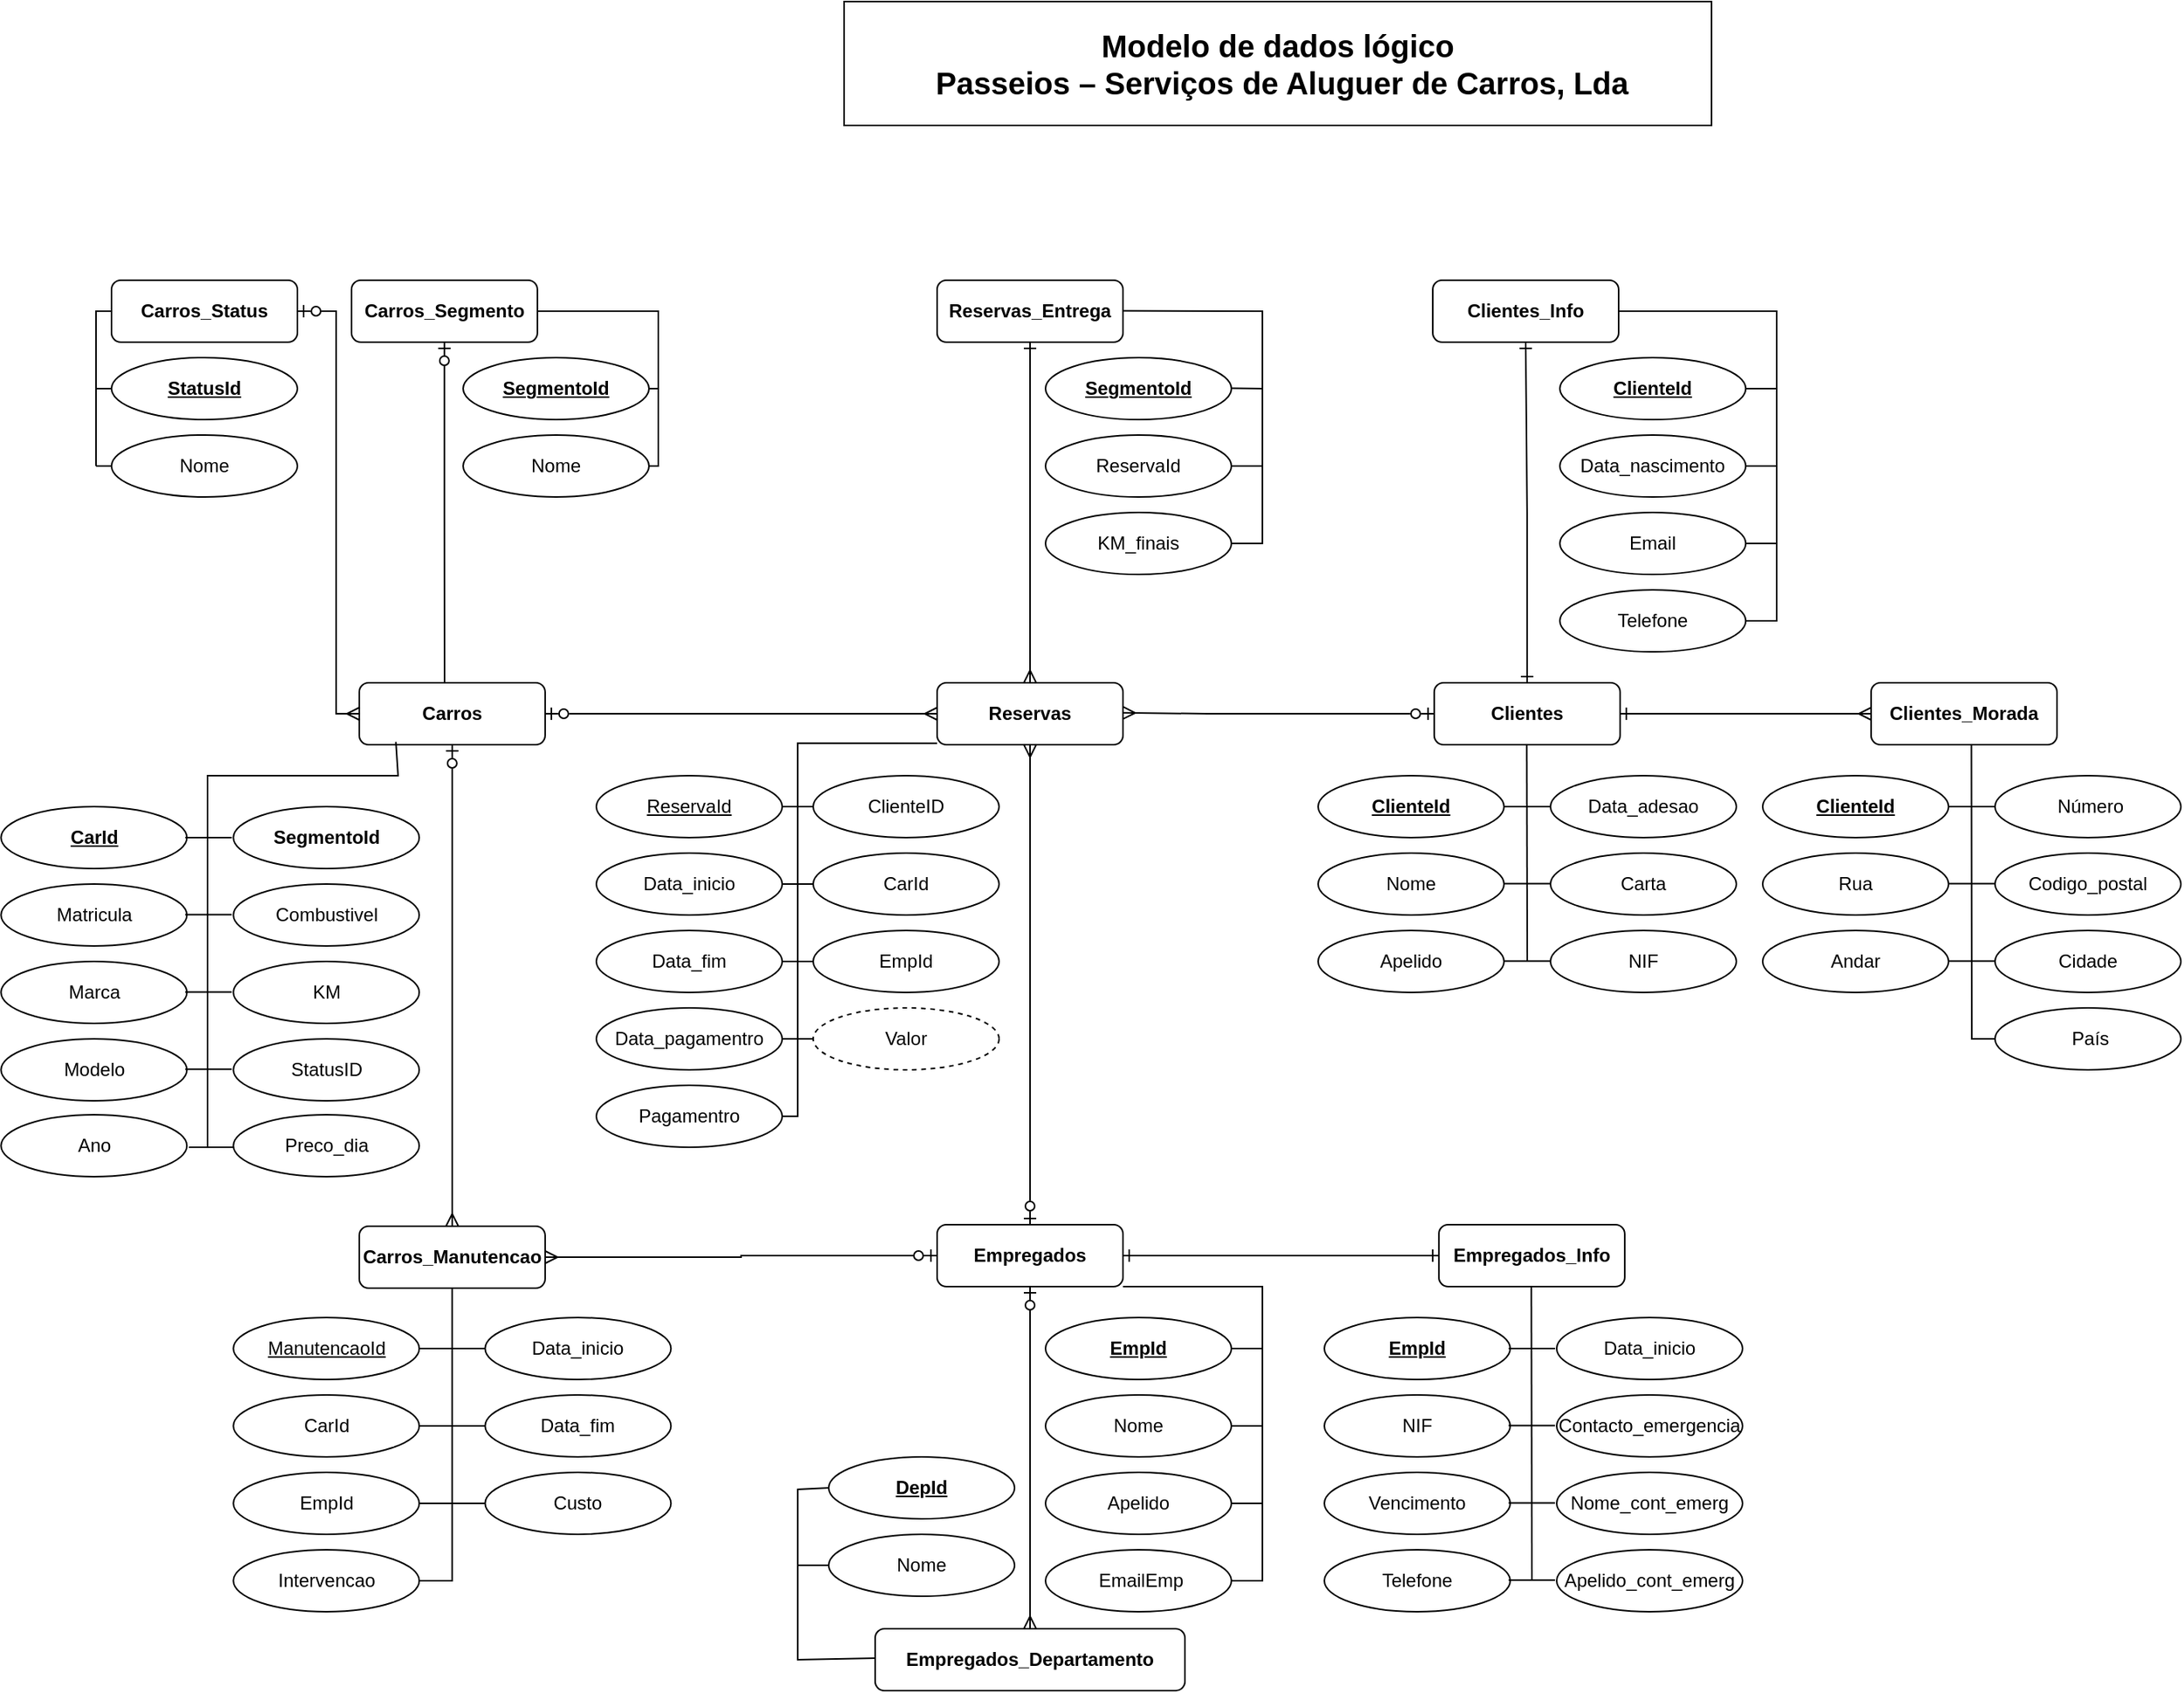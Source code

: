 <mxfile version="24.7.17">
  <diagram name="Page-1" id="ShuaSudeg9hR4NvFuHb4">
    <mxGraphModel dx="2206" dy="1286" grid="1" gridSize="10" guides="1" tooltips="1" connect="1" arrows="1" fold="1" page="1" pageScale="1" pageWidth="850" pageHeight="1100" math="0" shadow="0">
      <root>
        <mxCell id="0" />
        <mxCell id="1" parent="0" />
        <mxCell id="asSUr_-GE05iVPSnQASm-1" style="edgeStyle=orthogonalEdgeStyle;rounded=0;orthogonalLoop=1;jettySize=auto;html=1;endArrow=ERzeroToOne;endFill=0;startArrow=ERmany;startFill=0;" edge="1" parent="1" source="asSUr_-GE05iVPSnQASm-2" target="asSUr_-GE05iVPSnQASm-8">
          <mxGeometry relative="1" as="geometry" />
        </mxCell>
        <mxCell id="asSUr_-GE05iVPSnQASm-2" value="&lt;span style=&quot;font-weight: 700; text-wrap: nowrap;&quot;&gt;Carros_Manutencao&lt;/span&gt;" style="rounded=1;whiteSpace=wrap;html=1;" vertex="1" parent="1">
          <mxGeometry x="266.94" y="791" width="120" height="40" as="geometry" />
        </mxCell>
        <mxCell id="asSUr_-GE05iVPSnQASm-4" value="&lt;span style=&quot;font-weight: 700; text-wrap: nowrap;&quot;&gt;Carros_Status&lt;/span&gt;" style="rounded=1;whiteSpace=wrap;html=1;" vertex="1" parent="1">
          <mxGeometry x="107" y="180" width="120" height="40" as="geometry" />
        </mxCell>
        <mxCell id="asSUr_-GE05iVPSnQASm-5" style="edgeStyle=orthogonalEdgeStyle;rounded=0;orthogonalLoop=1;jettySize=auto;html=1;entryX=0.459;entryY=0.25;entryDx=0;entryDy=0;startArrow=ERzeroToOne;startFill=0;endArrow=ERmany;endFill=0;entryPerimeter=0;" edge="1" parent="1" source="asSUr_-GE05iVPSnQASm-6" target="asSUr_-GE05iVPSnQASm-8">
          <mxGeometry relative="1" as="geometry">
            <mxPoint x="346.94" y="330" as="targetPoint" />
          </mxGeometry>
        </mxCell>
        <mxCell id="asSUr_-GE05iVPSnQASm-6" value="&lt;span style=&quot;font-weight: 700; text-wrap: nowrap;&quot;&gt;Carros_Segmento&lt;/span&gt;" style="rounded=1;whiteSpace=wrap;html=1;" vertex="1" parent="1">
          <mxGeometry x="261.94" y="180" width="120" height="40" as="geometry" />
        </mxCell>
        <mxCell id="asSUr_-GE05iVPSnQASm-7" style="edgeStyle=orthogonalEdgeStyle;rounded=0;orthogonalLoop=1;jettySize=auto;html=1;entryX=0;entryY=0.5;entryDx=0;entryDy=0;startArrow=ERzeroToOne;startFill=0;endArrow=ERmany;endFill=0;" edge="1" parent="1" source="asSUr_-GE05iVPSnQASm-8" target="asSUr_-GE05iVPSnQASm-10">
          <mxGeometry relative="1" as="geometry" />
        </mxCell>
        <mxCell id="asSUr_-GE05iVPSnQASm-8" value="&lt;span style=&quot;font-weight: 700; text-wrap: nowrap;&quot;&gt;Carros&lt;/span&gt;" style="rounded=1;whiteSpace=wrap;html=1;" vertex="1" parent="1">
          <mxGeometry x="266.94" y="440" width="120" height="40" as="geometry" />
        </mxCell>
        <mxCell id="asSUr_-GE05iVPSnQASm-9" style="edgeStyle=orthogonalEdgeStyle;rounded=0;orthogonalLoop=1;jettySize=auto;html=1;endArrow=ERone;endFill=0;startArrow=ERmany;startFill=0;" edge="1" parent="1" source="asSUr_-GE05iVPSnQASm-10" target="asSUr_-GE05iVPSnQASm-11">
          <mxGeometry relative="1" as="geometry" />
        </mxCell>
        <mxCell id="asSUr_-GE05iVPSnQASm-10" value="&lt;span style=&quot;font-weight: 700; text-wrap: nowrap;&quot;&gt;Reservas&lt;/span&gt;" style="rounded=1;whiteSpace=wrap;html=1;" vertex="1" parent="1">
          <mxGeometry x="640" y="440" width="120" height="40" as="geometry" />
        </mxCell>
        <mxCell id="asSUr_-GE05iVPSnQASm-11" value="&lt;span style=&quot;font-weight: 700; text-wrap: nowrap;&quot;&gt;Reservas_Entrega&lt;/span&gt;" style="rounded=1;whiteSpace=wrap;html=1;" vertex="1" parent="1">
          <mxGeometry x="640" y="180" width="120" height="40" as="geometry" />
        </mxCell>
        <mxCell id="asSUr_-GE05iVPSnQASm-134" style="edgeStyle=orthogonalEdgeStyle;rounded=0;orthogonalLoop=1;jettySize=auto;html=1;entryX=1;entryY=0.5;entryDx=0;entryDy=0;endArrow=none;endFill=0;exitX=1;exitY=0.5;exitDx=0;exitDy=0;" edge="1" parent="1" source="asSUr_-GE05iVPSnQASm-12" target="asSUr_-GE05iVPSnQASm-33">
          <mxGeometry relative="1" as="geometry">
            <mxPoint x="1192.06" y="400.02" as="targetPoint" />
            <mxPoint x="1087" y="199.986" as="sourcePoint" />
            <Array as="points">
              <mxPoint x="1182.06" y="200" />
              <mxPoint x="1182.06" y="400" />
            </Array>
          </mxGeometry>
        </mxCell>
        <mxCell id="asSUr_-GE05iVPSnQASm-12" value="&lt;span style=&quot;font-weight: 700; text-wrap: nowrap;&quot;&gt;Clientes_Info&lt;/span&gt;" style="rounded=1;whiteSpace=wrap;html=1;" vertex="1" parent="1">
          <mxGeometry x="960" y="180" width="120" height="40" as="geometry" />
        </mxCell>
        <mxCell id="asSUr_-GE05iVPSnQASm-13" value="&lt;span style=&quot;font-weight: 700; text-wrap: nowrap;&quot;&gt;Clientes_Morada&lt;/span&gt;" style="rounded=1;whiteSpace=wrap;html=1;" vertex="1" parent="1">
          <mxGeometry x="1243" y="440" width="120" height="40" as="geometry" />
        </mxCell>
        <mxCell id="asSUr_-GE05iVPSnQASm-14" style="edgeStyle=orthogonalEdgeStyle;rounded=0;orthogonalLoop=1;jettySize=auto;html=1;entryX=0.5;entryY=1;entryDx=0;entryDy=0;startArrow=ERone;startFill=0;endArrow=ERone;endFill=0;" edge="1" parent="1" source="asSUr_-GE05iVPSnQASm-17" target="asSUr_-GE05iVPSnQASm-12">
          <mxGeometry relative="1" as="geometry" />
        </mxCell>
        <mxCell id="asSUr_-GE05iVPSnQASm-15" style="edgeStyle=orthogonalEdgeStyle;rounded=0;orthogonalLoop=1;jettySize=auto;html=1;entryX=0;entryY=0.5;entryDx=0;entryDy=0;startArrow=ERone;startFill=0;endArrow=ERmany;endFill=0;" edge="1" parent="1" source="asSUr_-GE05iVPSnQASm-17" target="asSUr_-GE05iVPSnQASm-13">
          <mxGeometry relative="1" as="geometry" />
        </mxCell>
        <mxCell id="asSUr_-GE05iVPSnQASm-16" value="" style="edgeStyle=orthogonalEdgeStyle;rounded=0;orthogonalLoop=1;jettySize=auto;html=1;endArrow=ERmany;endFill=0;startArrow=ERzeroToOne;startFill=0;exitX=0;exitY=0.5;exitDx=0;exitDy=0;" edge="1" parent="1" source="asSUr_-GE05iVPSnQASm-17">
          <mxGeometry relative="1" as="geometry">
            <Array as="points">
              <mxPoint x="815" y="460" />
            </Array>
            <mxPoint x="959.94" y="459.41" as="sourcePoint" />
            <mxPoint x="759.94" y="459.41" as="targetPoint" />
          </mxGeometry>
        </mxCell>
        <mxCell id="asSUr_-GE05iVPSnQASm-17" value="&lt;span style=&quot;font-weight: 700; text-wrap: nowrap;&quot;&gt;Clientes&lt;/span&gt;" style="rounded=1;whiteSpace=wrap;html=1;" vertex="1" parent="1">
          <mxGeometry x="960.94" y="440" width="120" height="40" as="geometry" />
        </mxCell>
        <mxCell id="asSUr_-GE05iVPSnQASm-18" style="edgeStyle=orthogonalEdgeStyle;rounded=0;orthogonalLoop=1;jettySize=auto;html=1;endArrow=ERzeroToOne;endFill=0;startArrow=ERmany;startFill=0;" edge="1" parent="1" source="asSUr_-GE05iVPSnQASm-19" target="asSUr_-GE05iVPSnQASm-24">
          <mxGeometry relative="1" as="geometry" />
        </mxCell>
        <mxCell id="asSUr_-GE05iVPSnQASm-19" value="&lt;span style=&quot;font-weight: 700; text-wrap: nowrap;&quot;&gt;Empregados_Departamento&lt;/span&gt;" style="rounded=1;whiteSpace=wrap;html=1;" vertex="1" parent="1">
          <mxGeometry x="600" y="1051" width="200" height="40" as="geometry" />
        </mxCell>
        <mxCell id="asSUr_-GE05iVPSnQASm-20" value="&lt;span style=&quot;font-weight: 700; text-wrap: nowrap;&quot;&gt;Empregados_Info&lt;/span&gt;" style="rounded=1;whiteSpace=wrap;html=1;" vertex="1" parent="1">
          <mxGeometry x="963.94" y="790" width="120" height="40" as="geometry" />
        </mxCell>
        <mxCell id="asSUr_-GE05iVPSnQASm-21" style="edgeStyle=orthogonalEdgeStyle;rounded=0;orthogonalLoop=1;jettySize=auto;html=1;startArrow=ERzeroToOne;startFill=0;endArrow=ERmany;endFill=0;" edge="1" parent="1" source="asSUr_-GE05iVPSnQASm-24" target="asSUr_-GE05iVPSnQASm-10">
          <mxGeometry relative="1" as="geometry" />
        </mxCell>
        <mxCell id="asSUr_-GE05iVPSnQASm-22" style="edgeStyle=orthogonalEdgeStyle;rounded=0;orthogonalLoop=1;jettySize=auto;html=1;startArrow=ERzeroToOne;startFill=0;endArrow=ERmany;endFill=0;" edge="1" parent="1" source="asSUr_-GE05iVPSnQASm-24" target="asSUr_-GE05iVPSnQASm-2">
          <mxGeometry relative="1" as="geometry" />
        </mxCell>
        <mxCell id="asSUr_-GE05iVPSnQASm-23" style="edgeStyle=orthogonalEdgeStyle;rounded=0;orthogonalLoop=1;jettySize=auto;html=1;entryX=0;entryY=0.5;entryDx=0;entryDy=0;startArrow=ERone;startFill=0;endArrow=ERone;endFill=0;" edge="1" parent="1" source="asSUr_-GE05iVPSnQASm-24" target="asSUr_-GE05iVPSnQASm-20">
          <mxGeometry relative="1" as="geometry" />
        </mxCell>
        <mxCell id="asSUr_-GE05iVPSnQASm-24" value="&lt;span style=&quot;font-weight: 700; text-wrap: nowrap;&quot;&gt;Empregados&lt;/span&gt;" style="rounded=1;whiteSpace=wrap;html=1;" vertex="1" parent="1">
          <mxGeometry x="640" y="790" width="120" height="40" as="geometry" />
        </mxCell>
        <mxCell id="asSUr_-GE05iVPSnQASm-25" value="&lt;b&gt;&lt;font style=&quot;font-size: 20px;&quot;&gt;Modelo de dados lógico&lt;/font&gt;&lt;/b&gt;&lt;div&gt;&lt;b&gt;&lt;font style=&quot;font-size: 20px;&quot;&gt;&amp;nbsp;Passeios – Serviços de Aluguer de Carros, Lda&lt;/font&gt;&lt;/b&gt;&lt;/div&gt;" style="rounded=0;whiteSpace=wrap;html=1;" vertex="1" parent="1">
          <mxGeometry x="579.94" width="560" height="80" as="geometry" />
        </mxCell>
        <mxCell id="asSUr_-GE05iVPSnQASm-29" value="" style="endArrow=ERmany;html=1;rounded=0;startArrow=ERzeroToOne;startFill=0;endFill=0;exitX=1;exitY=0.5;exitDx=0;exitDy=0;entryX=0;entryY=0.5;entryDx=0;entryDy=0;" edge="1" parent="1" source="asSUr_-GE05iVPSnQASm-4" target="asSUr_-GE05iVPSnQASm-8">
          <mxGeometry relative="1" as="geometry">
            <mxPoint x="222" y="459" as="sourcePoint" />
            <mxPoint x="272" y="436" as="targetPoint" />
            <Array as="points">
              <mxPoint x="252" y="200" />
              <mxPoint x="252" y="360" />
              <mxPoint x="252" y="430" />
              <mxPoint x="252" y="460" />
            </Array>
          </mxGeometry>
        </mxCell>
        <mxCell id="asSUr_-GE05iVPSnQASm-135" style="edgeStyle=orthogonalEdgeStyle;rounded=0;orthogonalLoop=1;jettySize=auto;html=1;endArrow=none;endFill=0;" edge="1" parent="1" source="asSUr_-GE05iVPSnQASm-30">
          <mxGeometry relative="1" as="geometry">
            <mxPoint x="1182.06" y="250.02" as="targetPoint" />
          </mxGeometry>
        </mxCell>
        <mxCell id="asSUr_-GE05iVPSnQASm-30" value="&lt;span style=&quot;font-weight: 700; text-align: left;&quot;&gt;ClienteId&lt;/span&gt;" style="ellipse;whiteSpace=wrap;html=1;align=center;fontStyle=4;" vertex="1" parent="1">
          <mxGeometry x="1042.06" y="230.02" width="120" height="40" as="geometry" />
        </mxCell>
        <mxCell id="asSUr_-GE05iVPSnQASm-136" style="edgeStyle=orthogonalEdgeStyle;rounded=0;orthogonalLoop=1;jettySize=auto;html=1;endArrow=none;endFill=0;" edge="1" parent="1" source="asSUr_-GE05iVPSnQASm-31">
          <mxGeometry relative="1" as="geometry">
            <mxPoint x="1182.06" y="300.02" as="targetPoint" />
          </mxGeometry>
        </mxCell>
        <mxCell id="asSUr_-GE05iVPSnQASm-31" value="&lt;span style=&quot;text-align: left;&quot;&gt;Data_nascimento&lt;/span&gt;" style="ellipse;whiteSpace=wrap;html=1;align=center;" vertex="1" parent="1">
          <mxGeometry x="1042.06" y="280.02" width="120" height="40" as="geometry" />
        </mxCell>
        <mxCell id="asSUr_-GE05iVPSnQASm-137" style="edgeStyle=orthogonalEdgeStyle;rounded=0;orthogonalLoop=1;jettySize=auto;html=1;endArrow=none;endFill=0;" edge="1" parent="1" source="asSUr_-GE05iVPSnQASm-32">
          <mxGeometry relative="1" as="geometry">
            <mxPoint x="1182.06" y="350.02" as="targetPoint" />
          </mxGeometry>
        </mxCell>
        <mxCell id="asSUr_-GE05iVPSnQASm-32" value="&lt;span style=&quot;text-align: left;&quot;&gt;Email&lt;/span&gt;" style="ellipse;whiteSpace=wrap;html=1;align=center;" vertex="1" parent="1">
          <mxGeometry x="1042.06" y="330.02" width="120" height="40" as="geometry" />
        </mxCell>
        <mxCell id="asSUr_-GE05iVPSnQASm-33" value="&lt;span style=&quot;text-align: left;&quot;&gt;Telefone&lt;/span&gt;" style="ellipse;whiteSpace=wrap;html=1;align=center;" vertex="1" parent="1">
          <mxGeometry x="1042.06" y="380.02" width="120" height="40" as="geometry" />
        </mxCell>
        <mxCell id="asSUr_-GE05iVPSnQASm-34" value="&lt;span style=&quot;font-weight: 700; text-align: left;&quot;&gt;ClienteId&lt;/span&gt;" style="ellipse;whiteSpace=wrap;html=1;align=center;fontStyle=4;" vertex="1" parent="1">
          <mxGeometry x="886" y="500" width="120" height="40" as="geometry" />
        </mxCell>
        <mxCell id="asSUr_-GE05iVPSnQASm-35" value="&lt;span style=&quot;text-align: left;&quot;&gt;Nome&lt;/span&gt;" style="ellipse;whiteSpace=wrap;html=1;align=center;" vertex="1" parent="1">
          <mxGeometry x="886" y="550" width="120" height="40" as="geometry" />
        </mxCell>
        <mxCell id="asSUr_-GE05iVPSnQASm-36" value="&lt;span style=&quot;text-align: left;&quot;&gt;Apelido&lt;/span&gt;" style="ellipse;whiteSpace=wrap;html=1;align=center;" vertex="1" parent="1">
          <mxGeometry x="886" y="600" width="120" height="40" as="geometry" />
        </mxCell>
        <mxCell id="asSUr_-GE05iVPSnQASm-37" value="&lt;span style=&quot;text-align: left;&quot;&gt;NIF&lt;/span&gt;" style="ellipse;whiteSpace=wrap;html=1;align=center;" vertex="1" parent="1">
          <mxGeometry x="1036" y="600" width="120" height="40" as="geometry" />
        </mxCell>
        <mxCell id="asSUr_-GE05iVPSnQASm-38" value="&lt;span style=&quot;text-align: left;&quot;&gt;Carta&lt;/span&gt;" style="ellipse;whiteSpace=wrap;html=1;align=center;" vertex="1" parent="1">
          <mxGeometry x="1036" y="550" width="120" height="40" as="geometry" />
        </mxCell>
        <mxCell id="asSUr_-GE05iVPSnQASm-39" value="&lt;span style=&quot;text-align: left;&quot;&gt;Data_adesao&lt;/span&gt;" style="ellipse;whiteSpace=wrap;html=1;align=center;" vertex="1" parent="1">
          <mxGeometry x="1036" y="500" width="120" height="40" as="geometry" />
        </mxCell>
        <mxCell id="asSUr_-GE05iVPSnQASm-45" value="&lt;span style=&quot;font-weight: 700; text-align: left;&quot;&gt;ClienteId&lt;/span&gt;" style="ellipse;whiteSpace=wrap;html=1;align=center;fontStyle=4;" vertex="1" parent="1">
          <mxGeometry x="1173" y="500" width="120" height="40" as="geometry" />
        </mxCell>
        <mxCell id="asSUr_-GE05iVPSnQASm-46" value="&lt;span style=&quot;text-align: left;&quot;&gt;Rua&lt;/span&gt;" style="ellipse;whiteSpace=wrap;html=1;align=center;" vertex="1" parent="1">
          <mxGeometry x="1173" y="550" width="120" height="40" as="geometry" />
        </mxCell>
        <mxCell id="asSUr_-GE05iVPSnQASm-47" value="&lt;span style=&quot;text-align: left;&quot;&gt;&amp;nbsp;Número&lt;/span&gt;" style="ellipse;whiteSpace=wrap;html=1;align=center;" vertex="1" parent="1">
          <mxGeometry x="1323" y="500" width="120" height="40" as="geometry" />
        </mxCell>
        <mxCell id="asSUr_-GE05iVPSnQASm-48" value="&lt;span style=&quot;text-align: left;&quot;&gt;Andar&lt;/span&gt;" style="ellipse;whiteSpace=wrap;html=1;align=center;" vertex="1" parent="1">
          <mxGeometry x="1173" y="600" width="120" height="40" as="geometry" />
        </mxCell>
        <mxCell id="asSUr_-GE05iVPSnQASm-49" value="&lt;span style=&quot;text-align: left;&quot;&gt;Codigo_postal&lt;/span&gt;" style="ellipse;whiteSpace=wrap;html=1;align=center;" vertex="1" parent="1">
          <mxGeometry x="1323" y="550" width="120" height="40" as="geometry" />
        </mxCell>
        <mxCell id="asSUr_-GE05iVPSnQASm-50" value="&lt;span style=&quot;text-align: left;&quot;&gt;Cidade&lt;/span&gt;" style="ellipse;whiteSpace=wrap;html=1;align=center;" vertex="1" parent="1">
          <mxGeometry x="1323" y="600" width="120" height="40" as="geometry" />
        </mxCell>
        <mxCell id="asSUr_-GE05iVPSnQASm-51" value="&lt;span style=&quot;text-align: left;&quot;&gt;&amp;nbsp;País&lt;/span&gt;" style="ellipse;whiteSpace=wrap;html=1;align=center;" vertex="1" parent="1">
          <mxGeometry x="1323" y="650" width="120" height="40" as="geometry" />
        </mxCell>
        <mxCell id="asSUr_-GE05iVPSnQASm-103" style="edgeStyle=orthogonalEdgeStyle;rounded=0;orthogonalLoop=1;jettySize=auto;html=1;endArrow=none;endFill=0;" edge="1" parent="1" source="asSUr_-GE05iVPSnQASm-52">
          <mxGeometry relative="1" as="geometry">
            <mxPoint x="850" y="870" as="targetPoint" />
          </mxGeometry>
        </mxCell>
        <mxCell id="asSUr_-GE05iVPSnQASm-52" value="&lt;span style=&quot;font-weight: 700; text-align: left;&quot;&gt;EmpId&lt;/span&gt;" style="ellipse;whiteSpace=wrap;html=1;align=center;fontStyle=4;" vertex="1" parent="1">
          <mxGeometry x="710" y="850" width="120" height="40" as="geometry" />
        </mxCell>
        <mxCell id="asSUr_-GE05iVPSnQASm-104" style="edgeStyle=orthogonalEdgeStyle;rounded=0;orthogonalLoop=1;jettySize=auto;html=1;endArrow=none;endFill=0;" edge="1" parent="1" source="asSUr_-GE05iVPSnQASm-53">
          <mxGeometry relative="1" as="geometry">
            <mxPoint x="850" y="920" as="targetPoint" />
          </mxGeometry>
        </mxCell>
        <mxCell id="asSUr_-GE05iVPSnQASm-53" value="&lt;span style=&quot;text-align: left;&quot;&gt;Nome&lt;/span&gt;" style="ellipse;whiteSpace=wrap;html=1;align=center;" vertex="1" parent="1">
          <mxGeometry x="710" y="900" width="120" height="40" as="geometry" />
        </mxCell>
        <mxCell id="asSUr_-GE05iVPSnQASm-105" style="edgeStyle=orthogonalEdgeStyle;rounded=0;orthogonalLoop=1;jettySize=auto;html=1;endArrow=none;endFill=0;" edge="1" parent="1" source="asSUr_-GE05iVPSnQASm-54">
          <mxGeometry relative="1" as="geometry">
            <mxPoint x="850" y="970" as="targetPoint" />
          </mxGeometry>
        </mxCell>
        <mxCell id="asSUr_-GE05iVPSnQASm-54" value="&lt;span style=&quot;text-align: left;&quot;&gt;Apelido&lt;/span&gt;" style="ellipse;whiteSpace=wrap;html=1;align=center;" vertex="1" parent="1">
          <mxGeometry x="710" y="950" width="120" height="40" as="geometry" />
        </mxCell>
        <mxCell id="asSUr_-GE05iVPSnQASm-55" value="&lt;span style=&quot;text-align: left;&quot;&gt;&amp;nbsp;EmailEmp&lt;/span&gt;" style="ellipse;whiteSpace=wrap;html=1;align=center;" vertex="1" parent="1">
          <mxGeometry x="710" y="1000" width="120" height="40" as="geometry" />
        </mxCell>
        <mxCell id="asSUr_-GE05iVPSnQASm-58" value="&lt;span style=&quot;font-weight: 700; text-align: left;&quot;&gt;EmpId&lt;/span&gt;" style="ellipse;whiteSpace=wrap;html=1;align=center;fontStyle=4;" vertex="1" parent="1">
          <mxGeometry x="890" y="850" width="120" height="40" as="geometry" />
        </mxCell>
        <mxCell id="asSUr_-GE05iVPSnQASm-59" value="&lt;span style=&quot;text-align: left;&quot;&gt;NIF&lt;/span&gt;" style="ellipse;whiteSpace=wrap;html=1;align=center;" vertex="1" parent="1">
          <mxGeometry x="890" y="900" width="120" height="40" as="geometry" />
        </mxCell>
        <mxCell id="asSUr_-GE05iVPSnQASm-60" value="&lt;span style=&quot;text-align: left;&quot;&gt;Vencimento&lt;/span&gt;" style="ellipse;whiteSpace=wrap;html=1;align=center;" vertex="1" parent="1">
          <mxGeometry x="890" y="950" width="120" height="40" as="geometry" />
        </mxCell>
        <mxCell id="asSUr_-GE05iVPSnQASm-61" value="&lt;span style=&quot;text-align: left;&quot;&gt;Telefone&lt;/span&gt;" style="ellipse;whiteSpace=wrap;html=1;align=center;" vertex="1" parent="1">
          <mxGeometry x="890" y="1000" width="120" height="40" as="geometry" />
        </mxCell>
        <mxCell id="asSUr_-GE05iVPSnQASm-62" value="&lt;span style=&quot;text-align: left;&quot;&gt;Data_inicio&lt;/span&gt;" style="ellipse;whiteSpace=wrap;html=1;align=center;" vertex="1" parent="1">
          <mxGeometry x="1040" y="850" width="120" height="40" as="geometry" />
        </mxCell>
        <mxCell id="asSUr_-GE05iVPSnQASm-63" value="&lt;span style=&quot;text-align: left;&quot;&gt;Contacto_emergencia&lt;/span&gt;" style="ellipse;whiteSpace=wrap;html=1;align=center;" vertex="1" parent="1">
          <mxGeometry x="1040" y="900" width="120" height="40" as="geometry" />
        </mxCell>
        <mxCell id="asSUr_-GE05iVPSnQASm-64" value="&lt;span style=&quot;text-align: left;&quot;&gt;Nome_cont_emerg&lt;/span&gt;" style="ellipse;whiteSpace=wrap;html=1;align=center;" vertex="1" parent="1">
          <mxGeometry x="1040" y="950" width="120" height="40" as="geometry" />
        </mxCell>
        <mxCell id="asSUr_-GE05iVPSnQASm-65" value="&lt;span style=&quot;text-align: left;&quot;&gt;Apelido_cont_emerg&lt;/span&gt;" style="ellipse;whiteSpace=wrap;html=1;align=center;" vertex="1" parent="1">
          <mxGeometry x="1040" y="1000" width="120" height="40" as="geometry" />
        </mxCell>
        <mxCell id="asSUr_-GE05iVPSnQASm-66" value="&lt;span style=&quot;font-weight: 700; text-align: left;&quot;&gt;DepId&lt;/span&gt;" style="ellipse;whiteSpace=wrap;html=1;align=center;fontStyle=4;" vertex="1" parent="1">
          <mxGeometry x="570.02" y="940" width="120" height="40" as="geometry" />
        </mxCell>
        <mxCell id="asSUr_-GE05iVPSnQASm-148" style="edgeStyle=orthogonalEdgeStyle;rounded=0;orthogonalLoop=1;jettySize=auto;html=1;endArrow=none;endFill=0;" edge="1" parent="1" source="asSUr_-GE05iVPSnQASm-67">
          <mxGeometry relative="1" as="geometry">
            <mxPoint x="550.02" y="1010" as="targetPoint" />
          </mxGeometry>
        </mxCell>
        <mxCell id="asSUr_-GE05iVPSnQASm-67" value="&lt;span style=&quot;text-align: left;&quot;&gt;Nome&lt;/span&gt;" style="ellipse;whiteSpace=wrap;html=1;align=center;" vertex="1" parent="1">
          <mxGeometry x="570.02" y="990" width="120" height="40" as="geometry" />
        </mxCell>
        <mxCell id="asSUr_-GE05iVPSnQASm-76" value="" style="endArrow=none;html=1;rounded=0;" edge="1" parent="1">
          <mxGeometry relative="1" as="geometry">
            <mxPoint x="1006" y="520" as="sourcePoint" />
            <mxPoint x="1036" y="520" as="targetPoint" />
            <Array as="points">
              <mxPoint x="1006" y="520" />
            </Array>
          </mxGeometry>
        </mxCell>
        <mxCell id="asSUr_-GE05iVPSnQASm-77" value="" style="endArrow=none;html=1;rounded=0;" edge="1" parent="1">
          <mxGeometry relative="1" as="geometry">
            <mxPoint x="1005.94" y="569.74" as="sourcePoint" />
            <mxPoint x="1035.94" y="569.74" as="targetPoint" />
            <Array as="points">
              <mxPoint x="1005.94" y="569.74" />
            </Array>
          </mxGeometry>
        </mxCell>
        <mxCell id="asSUr_-GE05iVPSnQASm-78" value="" style="endArrow=none;html=1;rounded=0;" edge="1" parent="1">
          <mxGeometry relative="1" as="geometry">
            <mxPoint x="1005.94" y="619.74" as="sourcePoint" />
            <mxPoint x="1035.94" y="619.74" as="targetPoint" />
            <Array as="points">
              <mxPoint x="1005.94" y="619.74" />
            </Array>
          </mxGeometry>
        </mxCell>
        <mxCell id="asSUr_-GE05iVPSnQASm-79" value="" style="endArrow=none;html=1;rounded=0;" edge="1" parent="1">
          <mxGeometry relative="1" as="geometry">
            <mxPoint x="1021" y="620" as="sourcePoint" />
            <mxPoint x="1020.68" y="480" as="targetPoint" />
          </mxGeometry>
        </mxCell>
        <mxCell id="asSUr_-GE05iVPSnQASm-80" value="" style="endArrow=none;html=1;rounded=0;" edge="1" parent="1">
          <mxGeometry relative="1" as="geometry">
            <mxPoint x="1293.06" y="520" as="sourcePoint" />
            <mxPoint x="1323.06" y="520" as="targetPoint" />
            <Array as="points">
              <mxPoint x="1293.06" y="520" />
            </Array>
          </mxGeometry>
        </mxCell>
        <mxCell id="asSUr_-GE05iVPSnQASm-81" value="" style="endArrow=none;html=1;rounded=0;" edge="1" parent="1">
          <mxGeometry relative="1" as="geometry">
            <mxPoint x="1293" y="569.74" as="sourcePoint" />
            <mxPoint x="1323" y="569.74" as="targetPoint" />
            <Array as="points">
              <mxPoint x="1293" y="569.74" />
            </Array>
          </mxGeometry>
        </mxCell>
        <mxCell id="asSUr_-GE05iVPSnQASm-82" value="" style="endArrow=none;html=1;rounded=0;" edge="1" parent="1">
          <mxGeometry relative="1" as="geometry">
            <mxPoint x="1293" y="619.74" as="sourcePoint" />
            <mxPoint x="1323" y="619.74" as="targetPoint" />
            <Array as="points">
              <mxPoint x="1293" y="619.74" />
            </Array>
          </mxGeometry>
        </mxCell>
        <mxCell id="asSUr_-GE05iVPSnQASm-83" value="" style="endArrow=none;html=1;rounded=0;exitX=0;exitY=0.5;exitDx=0;exitDy=0;" edge="1" parent="1" source="asSUr_-GE05iVPSnQASm-51">
          <mxGeometry relative="1" as="geometry">
            <mxPoint x="1308" y="660" as="sourcePoint" />
            <mxPoint x="1307.74" y="480" as="targetPoint" />
            <Array as="points">
              <mxPoint x="1308" y="670" />
            </Array>
          </mxGeometry>
        </mxCell>
        <mxCell id="asSUr_-GE05iVPSnQASm-96" value="" style="endArrow=none;html=1;rounded=0;" edge="1" parent="1">
          <mxGeometry relative="1" as="geometry">
            <mxPoint x="1008.97" y="870" as="sourcePoint" />
            <mxPoint x="1038.97" y="870" as="targetPoint" />
            <Array as="points">
              <mxPoint x="1008.97" y="870" />
            </Array>
          </mxGeometry>
        </mxCell>
        <mxCell id="asSUr_-GE05iVPSnQASm-97" value="" style="endArrow=none;html=1;rounded=0;" edge="1" parent="1">
          <mxGeometry relative="1" as="geometry">
            <mxPoint x="1008.91" y="919.74" as="sourcePoint" />
            <mxPoint x="1038.91" y="919.74" as="targetPoint" />
            <Array as="points">
              <mxPoint x="1008.91" y="919.74" />
            </Array>
          </mxGeometry>
        </mxCell>
        <mxCell id="asSUr_-GE05iVPSnQASm-98" value="" style="endArrow=none;html=1;rounded=0;" edge="1" parent="1">
          <mxGeometry relative="1" as="geometry">
            <mxPoint x="1008.91" y="969.74" as="sourcePoint" />
            <mxPoint x="1038.91" y="969.74" as="targetPoint" />
            <Array as="points">
              <mxPoint x="1008.91" y="969.74" />
            </Array>
          </mxGeometry>
        </mxCell>
        <mxCell id="asSUr_-GE05iVPSnQASm-99" value="" style="endArrow=none;html=1;rounded=0;" edge="1" parent="1">
          <mxGeometry relative="1" as="geometry">
            <mxPoint x="1024" y="1020" as="sourcePoint" />
            <mxPoint x="1023.65" y="830" as="targetPoint" />
          </mxGeometry>
        </mxCell>
        <mxCell id="asSUr_-GE05iVPSnQASm-101" value="" style="endArrow=none;html=1;rounded=0;" edge="1" parent="1">
          <mxGeometry relative="1" as="geometry">
            <mxPoint x="1008.94" y="1019.66" as="sourcePoint" />
            <mxPoint x="1038.94" y="1019.66" as="targetPoint" />
            <Array as="points">
              <mxPoint x="1008.94" y="1019.66" />
            </Array>
          </mxGeometry>
        </mxCell>
        <mxCell id="asSUr_-GE05iVPSnQASm-102" value="" style="endArrow=none;html=1;rounded=0;" edge="1" parent="1">
          <mxGeometry relative="1" as="geometry">
            <mxPoint x="760" y="830" as="sourcePoint" />
            <mxPoint x="850" y="1020" as="targetPoint" />
            <Array as="points">
              <mxPoint x="850" y="830" />
            </Array>
          </mxGeometry>
        </mxCell>
        <mxCell id="asSUr_-GE05iVPSnQASm-106" style="edgeStyle=orthogonalEdgeStyle;rounded=0;orthogonalLoop=1;jettySize=auto;html=1;endArrow=none;endFill=0;" edge="1" parent="1">
          <mxGeometry relative="1" as="geometry">
            <mxPoint x="850" y="1019" as="targetPoint" />
            <mxPoint x="830" y="1019" as="sourcePoint" />
            <Array as="points">
              <mxPoint x="830" y="1020" />
              <mxPoint x="850" y="1020" />
            </Array>
          </mxGeometry>
        </mxCell>
        <mxCell id="asSUr_-GE05iVPSnQASm-196" style="edgeStyle=orthogonalEdgeStyle;rounded=0;orthogonalLoop=1;jettySize=auto;html=1;endArrow=none;endFill=0;" edge="1" parent="1" source="asSUr_-GE05iVPSnQASm-111">
          <mxGeometry relative="1" as="geometry">
            <mxPoint x="460" y="250" as="targetPoint" />
            <Array as="points">
              <mxPoint x="460" y="250" />
              <mxPoint x="460" y="250" />
            </Array>
          </mxGeometry>
        </mxCell>
        <mxCell id="asSUr_-GE05iVPSnQASm-111" value="&lt;div style=&quot;text-align: left;&quot;&gt;&lt;b&gt;SegmentoId&lt;/b&gt;&lt;/div&gt;" style="ellipse;whiteSpace=wrap;html=1;align=center;fontStyle=4;" vertex="1" parent="1">
          <mxGeometry x="334" y="230" width="120" height="40" as="geometry" />
        </mxCell>
        <mxCell id="asSUr_-GE05iVPSnQASm-112" value="&lt;span style=&quot;text-align: left;&quot;&gt;Nome&lt;/span&gt;" style="ellipse;whiteSpace=wrap;html=1;align=center;" vertex="1" parent="1">
          <mxGeometry x="334" y="280" width="120" height="40" as="geometry" />
        </mxCell>
        <mxCell id="asSUr_-GE05iVPSnQASm-118" value="" style="endArrow=none;html=1;rounded=0;exitX=1;exitY=0.5;exitDx=0;exitDy=0;entryX=1;entryY=0.5;entryDx=0;entryDy=0;" edge="1" parent="1" source="asSUr_-GE05iVPSnQASm-6" target="asSUr_-GE05iVPSnQASm-112">
          <mxGeometry relative="1" as="geometry">
            <mxPoint x="390" y="200" as="sourcePoint" />
            <mxPoint x="480" y="300" as="targetPoint" />
            <Array as="points">
              <mxPoint x="460" y="200" />
              <mxPoint x="460" y="250" />
              <mxPoint x="460" y="300" />
            </Array>
          </mxGeometry>
        </mxCell>
        <mxCell id="asSUr_-GE05iVPSnQASm-121" style="edgeStyle=orthogonalEdgeStyle;rounded=0;orthogonalLoop=1;jettySize=auto;html=1;endArrow=none;endFill=0;" edge="1" parent="1" source="asSUr_-GE05iVPSnQASm-122">
          <mxGeometry relative="1" as="geometry">
            <mxPoint x="97" y="250" as="targetPoint" />
            <Array as="points">
              <mxPoint x="97" y="250" />
            </Array>
          </mxGeometry>
        </mxCell>
        <mxCell id="asSUr_-GE05iVPSnQASm-122" value="&lt;div style=&quot;text-align: left;&quot;&gt;&lt;b&gt;StatusId&lt;/b&gt;&lt;/div&gt;" style="ellipse;whiteSpace=wrap;html=1;align=center;fontStyle=4;" vertex="1" parent="1">
          <mxGeometry x="107" y="230" width="120" height="40" as="geometry" />
        </mxCell>
        <mxCell id="asSUr_-GE05iVPSnQASm-123" style="edgeStyle=orthogonalEdgeStyle;rounded=0;orthogonalLoop=1;jettySize=auto;html=1;endArrow=none;endFill=0;" edge="1" parent="1" source="asSUr_-GE05iVPSnQASm-124">
          <mxGeometry relative="1" as="geometry">
            <mxPoint x="97" y="300" as="targetPoint" />
            <Array as="points">
              <mxPoint x="97" y="300" />
            </Array>
          </mxGeometry>
        </mxCell>
        <mxCell id="asSUr_-GE05iVPSnQASm-124" value="&lt;span style=&quot;text-align: left;&quot;&gt;Nome&lt;/span&gt;" style="ellipse;whiteSpace=wrap;html=1;align=center;" vertex="1" parent="1">
          <mxGeometry x="107" y="280" width="120" height="40" as="geometry" />
        </mxCell>
        <mxCell id="asSUr_-GE05iVPSnQASm-125" value="" style="endArrow=none;html=1;rounded=0;" edge="1" parent="1">
          <mxGeometry relative="1" as="geometry">
            <mxPoint x="107" y="200" as="sourcePoint" />
            <mxPoint x="97" y="300" as="targetPoint" />
            <Array as="points">
              <mxPoint x="97" y="200" />
              <mxPoint x="97" y="220" />
            </Array>
          </mxGeometry>
        </mxCell>
        <mxCell id="asSUr_-GE05iVPSnQASm-126" value="&lt;div style=&quot;text-align: left;&quot;&gt;&lt;b&gt;SegmentoId&lt;/b&gt;&lt;/div&gt;" style="ellipse;whiteSpace=wrap;html=1;align=center;fontStyle=4;" vertex="1" parent="1">
          <mxGeometry x="710" y="230.02" width="120" height="40" as="geometry" />
        </mxCell>
        <mxCell id="asSUr_-GE05iVPSnQASm-132" style="edgeStyle=orthogonalEdgeStyle;rounded=0;orthogonalLoop=1;jettySize=auto;html=1;endArrow=none;endFill=0;" edge="1" parent="1">
          <mxGeometry relative="1" as="geometry">
            <mxPoint x="850" y="300.02" as="targetPoint" />
            <mxPoint x="830" y="300.02" as="sourcePoint" />
          </mxGeometry>
        </mxCell>
        <mxCell id="asSUr_-GE05iVPSnQASm-127" value="&lt;span style=&quot;text-align: left;&quot;&gt;ReservaId&lt;/span&gt;" style="ellipse;whiteSpace=wrap;html=1;align=center;" vertex="1" parent="1">
          <mxGeometry x="710" y="280.02" width="120" height="40" as="geometry" />
        </mxCell>
        <mxCell id="asSUr_-GE05iVPSnQASm-128" value="&lt;span style=&quot;text-align: left;&quot;&gt;KM_finais&lt;/span&gt;" style="ellipse;whiteSpace=wrap;html=1;align=center;" vertex="1" parent="1">
          <mxGeometry x="710" y="330.02" width="120" height="40" as="geometry" />
        </mxCell>
        <mxCell id="asSUr_-GE05iVPSnQASm-131" value="" style="endArrow=none;html=1;rounded=0;entryX=1;entryY=0.5;entryDx=0;entryDy=0;" edge="1" parent="1">
          <mxGeometry relative="1" as="geometry">
            <mxPoint x="830" y="249.73" as="sourcePoint" />
            <mxPoint x="830.0" y="350.02" as="targetPoint" />
            <Array as="points">
              <mxPoint x="850" y="250.02" />
              <mxPoint x="850" y="300.02" />
              <mxPoint x="850" y="350.02" />
            </Array>
          </mxGeometry>
        </mxCell>
        <mxCell id="asSUr_-GE05iVPSnQASm-133" value="" style="endArrow=none;html=1;rounded=0;" edge="1" parent="1">
          <mxGeometry relative="1" as="geometry">
            <mxPoint x="760" y="199.73" as="sourcePoint" />
            <mxPoint x="850" y="250.02" as="targetPoint" />
            <Array as="points">
              <mxPoint x="850" y="200.02" />
            </Array>
          </mxGeometry>
        </mxCell>
        <mxCell id="asSUr_-GE05iVPSnQASm-151" style="edgeStyle=orthogonalEdgeStyle;rounded=0;orthogonalLoop=1;jettySize=auto;html=1;entryX=0;entryY=0.5;entryDx=0;entryDy=0;endArrow=none;endFill=0;" edge="1" parent="1" source="asSUr_-GE05iVPSnQASm-138" target="asSUr_-GE05iVPSnQASm-141">
          <mxGeometry relative="1" as="geometry" />
        </mxCell>
        <mxCell id="asSUr_-GE05iVPSnQASm-138" value="&lt;div style=&quot;text-align: left;&quot;&gt;ReservaId&lt;br&gt;&lt;/div&gt;" style="ellipse;whiteSpace=wrap;html=1;align=center;fontStyle=4;" vertex="1" parent="1">
          <mxGeometry x="420" y="500" width="120" height="40" as="geometry" />
        </mxCell>
        <mxCell id="asSUr_-GE05iVPSnQASm-152" style="edgeStyle=orthogonalEdgeStyle;rounded=0;orthogonalLoop=1;jettySize=auto;html=1;entryX=0;entryY=0.5;entryDx=0;entryDy=0;endArrow=none;endFill=0;" edge="1" parent="1" source="asSUr_-GE05iVPSnQASm-139" target="asSUr_-GE05iVPSnQASm-142">
          <mxGeometry relative="1" as="geometry" />
        </mxCell>
        <mxCell id="asSUr_-GE05iVPSnQASm-139" value="&lt;span style=&quot;text-align: left;&quot;&gt;Data_inicio&lt;/span&gt;" style="ellipse;whiteSpace=wrap;html=1;align=center;" vertex="1" parent="1">
          <mxGeometry x="420" y="550" width="120" height="40" as="geometry" />
        </mxCell>
        <mxCell id="asSUr_-GE05iVPSnQASm-155" style="edgeStyle=orthogonalEdgeStyle;rounded=0;orthogonalLoop=1;jettySize=auto;html=1;entryX=0;entryY=0.5;entryDx=0;entryDy=0;endArrow=none;endFill=0;" edge="1" parent="1" source="asSUr_-GE05iVPSnQASm-140" target="asSUr_-GE05iVPSnQASm-143">
          <mxGeometry relative="1" as="geometry" />
        </mxCell>
        <mxCell id="asSUr_-GE05iVPSnQASm-140" value="&lt;span style=&quot;text-align: left;&quot;&gt;Data_fim&lt;/span&gt;" style="ellipse;whiteSpace=wrap;html=1;align=center;" vertex="1" parent="1">
          <mxGeometry x="420" y="600" width="120" height="40" as="geometry" />
        </mxCell>
        <mxCell id="asSUr_-GE05iVPSnQASm-141" value="&lt;span style=&quot;text-align: left;&quot;&gt;ClienteID&lt;/span&gt;" style="ellipse;whiteSpace=wrap;html=1;align=center;" vertex="1" parent="1">
          <mxGeometry x="560" y="500" width="120" height="40" as="geometry" />
        </mxCell>
        <mxCell id="asSUr_-GE05iVPSnQASm-142" value="&lt;span style=&quot;text-align: left;&quot;&gt;CarId&lt;/span&gt;" style="ellipse;whiteSpace=wrap;html=1;align=center;" vertex="1" parent="1">
          <mxGeometry x="560" y="550" width="120" height="40" as="geometry" />
        </mxCell>
        <mxCell id="asSUr_-GE05iVPSnQASm-143" value="&lt;span style=&quot;text-align: left;&quot;&gt;EmpId&lt;/span&gt;" style="ellipse;whiteSpace=wrap;html=1;align=center;" vertex="1" parent="1">
          <mxGeometry x="560" y="600" width="120" height="40" as="geometry" />
        </mxCell>
        <mxCell id="asSUr_-GE05iVPSnQASm-144" value="Valor" style="ellipse;whiteSpace=wrap;html=1;align=center;dashed=1;" vertex="1" parent="1">
          <mxGeometry x="560" y="650" width="120" height="40" as="geometry" />
        </mxCell>
        <mxCell id="asSUr_-GE05iVPSnQASm-156" style="edgeStyle=orthogonalEdgeStyle;rounded=0;orthogonalLoop=1;jettySize=auto;html=1;entryX=0;entryY=0.5;entryDx=0;entryDy=0;endArrow=none;endFill=0;" edge="1" parent="1" source="asSUr_-GE05iVPSnQASm-145" target="asSUr_-GE05iVPSnQASm-144">
          <mxGeometry relative="1" as="geometry" />
        </mxCell>
        <mxCell id="asSUr_-GE05iVPSnQASm-145" value="&lt;span style=&quot;text-align: left;&quot;&gt;Data_pagamentro&lt;/span&gt;" style="ellipse;whiteSpace=wrap;html=1;align=center;" vertex="1" parent="1">
          <mxGeometry x="420" y="650" width="120" height="40" as="geometry" />
        </mxCell>
        <mxCell id="asSUr_-GE05iVPSnQASm-146" value="&lt;span style=&quot;text-align: left;&quot;&gt;Pagamentro&lt;/span&gt;" style="ellipse;whiteSpace=wrap;html=1;align=center;" vertex="1" parent="1">
          <mxGeometry x="420" y="700" width="120" height="40" as="geometry" />
        </mxCell>
        <mxCell id="asSUr_-GE05iVPSnQASm-147" value="" style="endArrow=none;html=1;rounded=0;exitX=0;exitY=0.5;exitDx=0;exitDy=0;" edge="1" parent="1" source="asSUr_-GE05iVPSnQASm-66">
          <mxGeometry relative="1" as="geometry">
            <mxPoint x="450.02" y="1070.41" as="sourcePoint" />
            <mxPoint x="600" y="1070" as="targetPoint" />
            <Array as="points">
              <mxPoint x="550.02" y="961" />
              <mxPoint x="550.02" y="1071" />
            </Array>
          </mxGeometry>
        </mxCell>
        <mxCell id="asSUr_-GE05iVPSnQASm-150" value="" style="endArrow=none;html=1;rounded=0;exitX=1;exitY=0.5;exitDx=0;exitDy=0;" edge="1" parent="1" source="asSUr_-GE05iVPSnQASm-146">
          <mxGeometry relative="1" as="geometry">
            <mxPoint x="550" y="720" as="sourcePoint" />
            <mxPoint x="640" y="479.17" as="targetPoint" />
            <Array as="points">
              <mxPoint x="550" y="720" />
              <mxPoint x="550" y="479" />
            </Array>
          </mxGeometry>
        </mxCell>
        <mxCell id="asSUr_-GE05iVPSnQASm-175" style="edgeStyle=orthogonalEdgeStyle;rounded=0;orthogonalLoop=1;jettySize=auto;html=1;entryX=0;entryY=0.5;entryDx=0;entryDy=0;endArrow=none;endFill=0;" edge="1" parent="1" source="asSUr_-GE05iVPSnQASm-158" target="asSUr_-GE05iVPSnQASm-162">
          <mxGeometry relative="1" as="geometry" />
        </mxCell>
        <mxCell id="asSUr_-GE05iVPSnQASm-158" value="&lt;span style=&quot;text-align: left;&quot;&gt;CarId&lt;/span&gt;" style="ellipse;whiteSpace=wrap;html=1;align=center;" vertex="1" parent="1">
          <mxGeometry x="185.67" y="900" width="120" height="40" as="geometry" />
        </mxCell>
        <mxCell id="asSUr_-GE05iVPSnQASm-177" style="edgeStyle=orthogonalEdgeStyle;rounded=0;orthogonalLoop=1;jettySize=auto;html=1;entryX=0;entryY=0.5;entryDx=0;entryDy=0;endArrow=none;endFill=0;" edge="1" parent="1" source="asSUr_-GE05iVPSnQASm-159" target="asSUr_-GE05iVPSnQASm-163">
          <mxGeometry relative="1" as="geometry" />
        </mxCell>
        <mxCell id="asSUr_-GE05iVPSnQASm-159" value="&lt;span style=&quot;text-align: left;&quot;&gt;EmpId&lt;/span&gt;" style="ellipse;whiteSpace=wrap;html=1;align=center;" vertex="1" parent="1">
          <mxGeometry x="185.67" y="950" width="120" height="40" as="geometry" />
        </mxCell>
        <mxCell id="asSUr_-GE05iVPSnQASm-160" value="&lt;span style=&quot;text-align: left;&quot;&gt;Data_inicio&lt;/span&gt;" style="ellipse;whiteSpace=wrap;html=1;align=center;" vertex="1" parent="1">
          <mxGeometry x="348.2" y="850" width="120" height="40" as="geometry" />
        </mxCell>
        <mxCell id="asSUr_-GE05iVPSnQASm-162" value="&lt;span style=&quot;text-align: left;&quot;&gt;Data_fim&lt;/span&gt;" style="ellipse;whiteSpace=wrap;html=1;align=center;" vertex="1" parent="1">
          <mxGeometry x="348.2" y="900" width="120" height="40" as="geometry" />
        </mxCell>
        <mxCell id="asSUr_-GE05iVPSnQASm-163" value="&lt;span style=&quot;text-align: left;&quot;&gt;Custo&lt;/span&gt;" style="ellipse;whiteSpace=wrap;html=1;align=center;" vertex="1" parent="1">
          <mxGeometry x="348.2" y="950" width="120" height="40" as="geometry" />
        </mxCell>
        <mxCell id="asSUr_-GE05iVPSnQASm-164" value="&lt;span style=&quot;text-align: left;&quot;&gt;Intervencao&lt;/span&gt;" style="ellipse;whiteSpace=wrap;html=1;align=center;" vertex="1" parent="1">
          <mxGeometry x="185.67" y="1000" width="120" height="40" as="geometry" />
        </mxCell>
        <mxCell id="asSUr_-GE05iVPSnQASm-170" style="edgeStyle=orthogonalEdgeStyle;rounded=0;orthogonalLoop=1;jettySize=auto;html=1;entryX=0;entryY=0.5;entryDx=0;entryDy=0;endArrow=none;endFill=0;" edge="1" parent="1" source="asSUr_-GE05iVPSnQASm-166" target="asSUr_-GE05iVPSnQASm-160">
          <mxGeometry relative="1" as="geometry" />
        </mxCell>
        <mxCell id="asSUr_-GE05iVPSnQASm-166" value="&lt;div style=&quot;text-align: left;&quot;&gt;ManutencaoId&lt;br&gt;&lt;/div&gt;" style="ellipse;whiteSpace=wrap;html=1;align=center;fontStyle=4;" vertex="1" parent="1">
          <mxGeometry x="185.67" y="850" width="120" height="40" as="geometry" />
        </mxCell>
        <mxCell id="asSUr_-GE05iVPSnQASm-169" style="edgeStyle=orthogonalEdgeStyle;rounded=0;orthogonalLoop=1;jettySize=auto;html=1;endArrow=none;endFill=0;" edge="1" parent="1" source="asSUr_-GE05iVPSnQASm-2" target="asSUr_-GE05iVPSnQASm-164">
          <mxGeometry relative="1" as="geometry">
            <mxPoint x="308" y="1026" as="targetPoint" />
            <Array as="points">
              <mxPoint x="327" y="1020" />
            </Array>
          </mxGeometry>
        </mxCell>
        <mxCell id="asSUr_-GE05iVPSnQASm-178" value="&lt;span style=&quot;font-weight: 700; text-align: left;&quot;&gt;CarId&lt;/span&gt;" style="ellipse;whiteSpace=wrap;html=1;align=center;fontStyle=4;" vertex="1" parent="1">
          <mxGeometry x="35.67" y="520" width="120" height="40" as="geometry" />
        </mxCell>
        <mxCell id="asSUr_-GE05iVPSnQASm-179" value="&lt;span style=&quot;text-align: left;&quot;&gt;Matricula&lt;/span&gt;" style="ellipse;whiteSpace=wrap;html=1;align=center;" vertex="1" parent="1">
          <mxGeometry x="35.67" y="570" width="120" height="40" as="geometry" />
        </mxCell>
        <mxCell id="asSUr_-GE05iVPSnQASm-180" value="&lt;span style=&quot;text-align: left;&quot;&gt;Marca&lt;/span&gt;" style="ellipse;whiteSpace=wrap;html=1;align=center;" vertex="1" parent="1">
          <mxGeometry x="35.67" y="620" width="120" height="40" as="geometry" />
        </mxCell>
        <mxCell id="asSUr_-GE05iVPSnQASm-181" value="&lt;span style=&quot;text-align: left;&quot;&gt;Modelo&lt;/span&gt;" style="ellipse;whiteSpace=wrap;html=1;align=center;" vertex="1" parent="1">
          <mxGeometry x="35.67" y="670" width="120" height="40" as="geometry" />
        </mxCell>
        <mxCell id="asSUr_-GE05iVPSnQASm-193" style="edgeStyle=orthogonalEdgeStyle;rounded=0;orthogonalLoop=1;jettySize=auto;html=1;endArrow=none;endFill=0;" edge="1" parent="1">
          <mxGeometry relative="1" as="geometry">
            <mxPoint x="157.0" y="740" as="sourcePoint" />
            <mxPoint x="187.0" y="740" as="targetPoint" />
          </mxGeometry>
        </mxCell>
        <mxCell id="asSUr_-GE05iVPSnQASm-182" value="&lt;span style=&quot;text-align: left;&quot;&gt;Ano&lt;/span&gt;" style="ellipse;whiteSpace=wrap;html=1;align=center;" vertex="1" parent="1">
          <mxGeometry x="35.67" y="719" width="120" height="40" as="geometry" />
        </mxCell>
        <mxCell id="asSUr_-GE05iVPSnQASm-183" value="&lt;b style=&quot;text-align: left;&quot;&gt;SegmentoId&lt;/b&gt;" style="ellipse;whiteSpace=wrap;html=1;align=center;" vertex="1" parent="1">
          <mxGeometry x="185.67" y="520" width="120" height="40" as="geometry" />
        </mxCell>
        <mxCell id="asSUr_-GE05iVPSnQASm-184" value="&lt;span style=&quot;text-align: left;&quot;&gt;Combustivel&lt;/span&gt;" style="ellipse;whiteSpace=wrap;html=1;align=center;" vertex="1" parent="1">
          <mxGeometry x="185.67" y="570" width="120" height="40" as="geometry" />
        </mxCell>
        <mxCell id="asSUr_-GE05iVPSnQASm-185" value="&lt;span style=&quot;text-align: left;&quot;&gt;KM&lt;/span&gt;" style="ellipse;whiteSpace=wrap;html=1;align=center;" vertex="1" parent="1">
          <mxGeometry x="185.67" y="620" width="120" height="40" as="geometry" />
        </mxCell>
        <mxCell id="asSUr_-GE05iVPSnQASm-186" value="" style="endArrow=none;html=1;rounded=0;" edge="1" parent="1">
          <mxGeometry relative="1" as="geometry">
            <mxPoint x="154.64" y="540" as="sourcePoint" />
            <mxPoint x="184.64" y="540" as="targetPoint" />
            <Array as="points">
              <mxPoint x="154.64" y="540" />
            </Array>
          </mxGeometry>
        </mxCell>
        <mxCell id="asSUr_-GE05iVPSnQASm-187" value="" style="endArrow=none;html=1;rounded=0;" edge="1" parent="1">
          <mxGeometry relative="1" as="geometry">
            <mxPoint x="154.58" y="589.74" as="sourcePoint" />
            <mxPoint x="184.58" y="589.74" as="targetPoint" />
            <Array as="points">
              <mxPoint x="154.58" y="589.74" />
            </Array>
          </mxGeometry>
        </mxCell>
        <mxCell id="asSUr_-GE05iVPSnQASm-188" value="" style="endArrow=none;html=1;rounded=0;" edge="1" parent="1">
          <mxGeometry relative="1" as="geometry">
            <mxPoint x="154.58" y="639.74" as="sourcePoint" />
            <mxPoint x="184.58" y="639.74" as="targetPoint" />
            <Array as="points">
              <mxPoint x="154.58" y="639.74" />
            </Array>
          </mxGeometry>
        </mxCell>
        <mxCell id="asSUr_-GE05iVPSnQASm-189" value="" style="endArrow=none;html=1;rounded=0;entryX=0.197;entryY=0.954;entryDx=0;entryDy=0;entryPerimeter=0;" edge="1" parent="1" target="asSUr_-GE05iVPSnQASm-8">
          <mxGeometry relative="1" as="geometry">
            <mxPoint x="169" y="740" as="sourcePoint" />
            <mxPoint x="292" y="500" as="targetPoint" />
            <Array as="points">
              <mxPoint x="169" y="500" />
              <mxPoint x="292" y="500" />
            </Array>
          </mxGeometry>
        </mxCell>
        <mxCell id="asSUr_-GE05iVPSnQASm-190" value="" style="endArrow=none;html=1;rounded=0;" edge="1" parent="1">
          <mxGeometry relative="1" as="geometry">
            <mxPoint x="154.61" y="689.66" as="sourcePoint" />
            <mxPoint x="184.61" y="689.66" as="targetPoint" />
            <Array as="points">
              <mxPoint x="154.61" y="689.66" />
            </Array>
          </mxGeometry>
        </mxCell>
        <mxCell id="asSUr_-GE05iVPSnQASm-191" value="&lt;span style=&quot;text-align: left;&quot;&gt;StatusID&lt;/span&gt;" style="ellipse;whiteSpace=wrap;html=1;align=center;" vertex="1" parent="1">
          <mxGeometry x="185.67" y="670" width="120" height="40" as="geometry" />
        </mxCell>
        <mxCell id="asSUr_-GE05iVPSnQASm-192" value="&lt;span style=&quot;text-align: left;&quot;&gt;Preco_dia&lt;/span&gt;" style="ellipse;whiteSpace=wrap;html=1;align=center;" vertex="1" parent="1">
          <mxGeometry x="185.67" y="719" width="120" height="40" as="geometry" />
        </mxCell>
      </root>
    </mxGraphModel>
  </diagram>
</mxfile>
